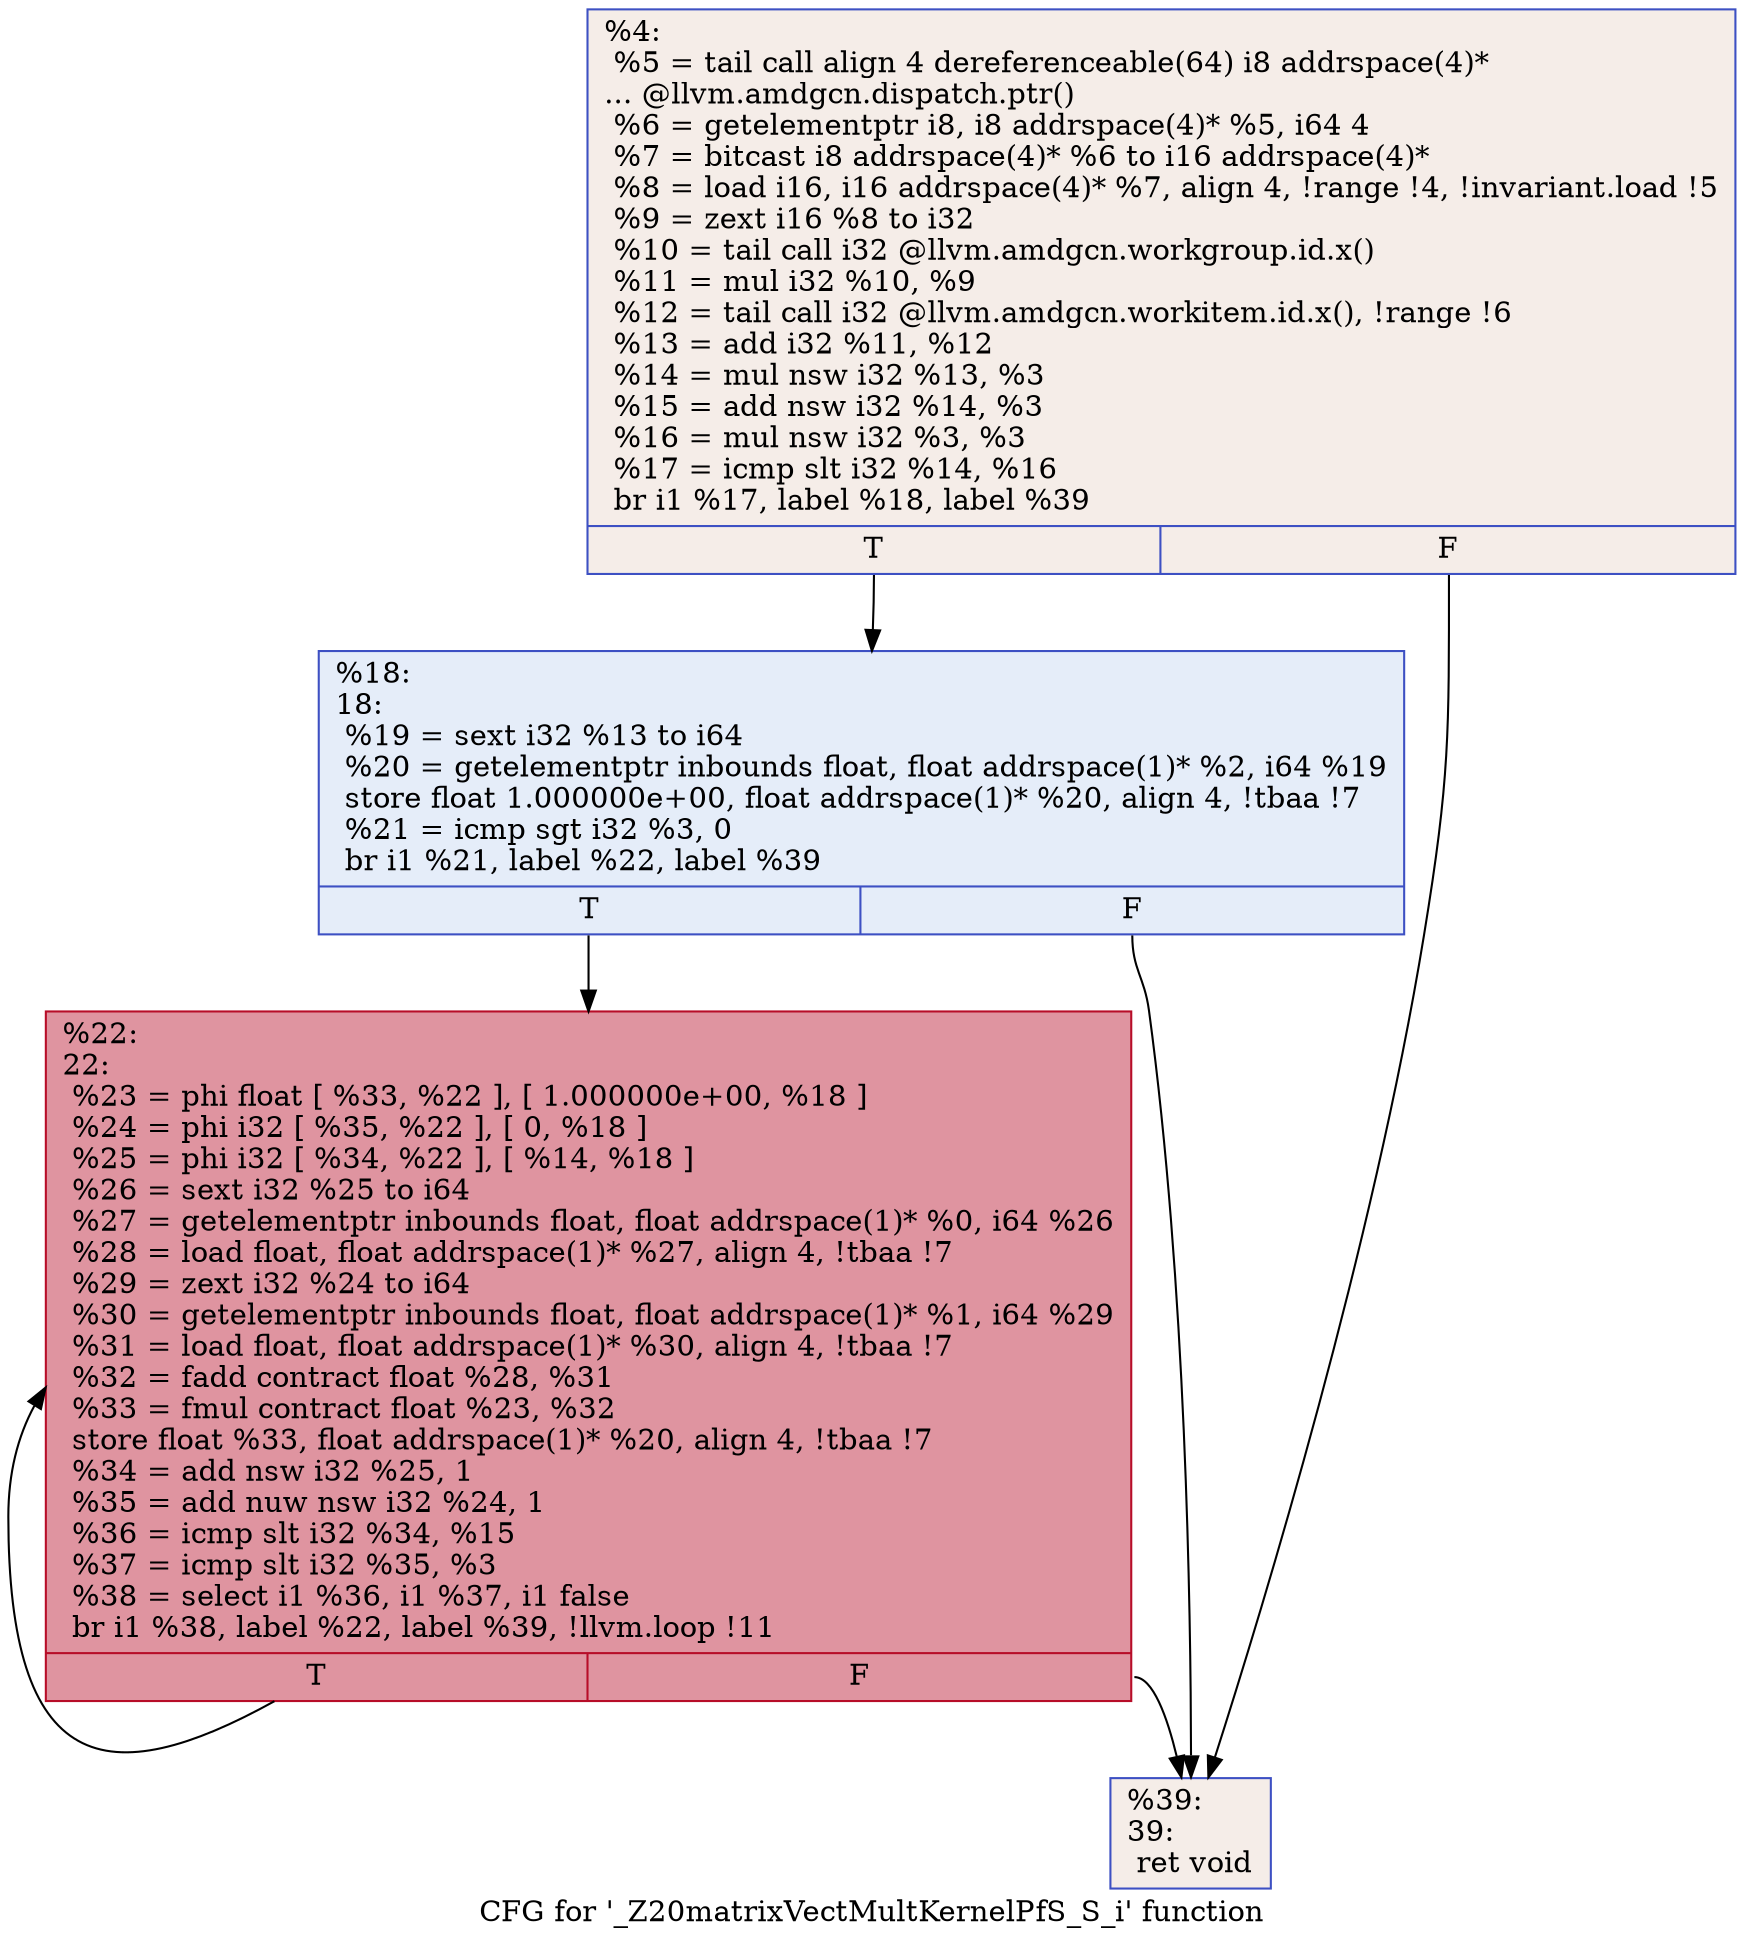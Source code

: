 digraph "CFG for '_Z20matrixVectMultKernelPfS_S_i' function" {
	label="CFG for '_Z20matrixVectMultKernelPfS_S_i' function";

	Node0x4c783e0 [shape=record,color="#3d50c3ff", style=filled, fillcolor="#e8d6cc70",label="{%4:\l  %5 = tail call align 4 dereferenceable(64) i8 addrspace(4)*\l... @llvm.amdgcn.dispatch.ptr()\l  %6 = getelementptr i8, i8 addrspace(4)* %5, i64 4\l  %7 = bitcast i8 addrspace(4)* %6 to i16 addrspace(4)*\l  %8 = load i16, i16 addrspace(4)* %7, align 4, !range !4, !invariant.load !5\l  %9 = zext i16 %8 to i32\l  %10 = tail call i32 @llvm.amdgcn.workgroup.id.x()\l  %11 = mul i32 %10, %9\l  %12 = tail call i32 @llvm.amdgcn.workitem.id.x(), !range !6\l  %13 = add i32 %11, %12\l  %14 = mul nsw i32 %13, %3\l  %15 = add nsw i32 %14, %3\l  %16 = mul nsw i32 %3, %3\l  %17 = icmp slt i32 %14, %16\l  br i1 %17, label %18, label %39\l|{<s0>T|<s1>F}}"];
	Node0x4c783e0:s0 -> Node0x4c7a510;
	Node0x4c783e0:s1 -> Node0x4c7a5a0;
	Node0x4c7a510 [shape=record,color="#3d50c3ff", style=filled, fillcolor="#c5d6f270",label="{%18:\l18:                                               \l  %19 = sext i32 %13 to i64\l  %20 = getelementptr inbounds float, float addrspace(1)* %2, i64 %19\l  store float 1.000000e+00, float addrspace(1)* %20, align 4, !tbaa !7\l  %21 = icmp sgt i32 %3, 0\l  br i1 %21, label %22, label %39\l|{<s0>T|<s1>F}}"];
	Node0x4c7a510:s0 -> Node0x4c7b460;
	Node0x4c7a510:s1 -> Node0x4c7a5a0;
	Node0x4c7b460 [shape=record,color="#b70d28ff", style=filled, fillcolor="#b70d2870",label="{%22:\l22:                                               \l  %23 = phi float [ %33, %22 ], [ 1.000000e+00, %18 ]\l  %24 = phi i32 [ %35, %22 ], [ 0, %18 ]\l  %25 = phi i32 [ %34, %22 ], [ %14, %18 ]\l  %26 = sext i32 %25 to i64\l  %27 = getelementptr inbounds float, float addrspace(1)* %0, i64 %26\l  %28 = load float, float addrspace(1)* %27, align 4, !tbaa !7\l  %29 = zext i32 %24 to i64\l  %30 = getelementptr inbounds float, float addrspace(1)* %1, i64 %29\l  %31 = load float, float addrspace(1)* %30, align 4, !tbaa !7\l  %32 = fadd contract float %28, %31\l  %33 = fmul contract float %23, %32\l  store float %33, float addrspace(1)* %20, align 4, !tbaa !7\l  %34 = add nsw i32 %25, 1\l  %35 = add nuw nsw i32 %24, 1\l  %36 = icmp slt i32 %34, %15\l  %37 = icmp slt i32 %35, %3\l  %38 = select i1 %36, i1 %37, i1 false\l  br i1 %38, label %22, label %39, !llvm.loop !11\l|{<s0>T|<s1>F}}"];
	Node0x4c7b460:s0 -> Node0x4c7b460;
	Node0x4c7b460:s1 -> Node0x4c7a5a0;
	Node0x4c7a5a0 [shape=record,color="#3d50c3ff", style=filled, fillcolor="#e8d6cc70",label="{%39:\l39:                                               \l  ret void\l}"];
}
